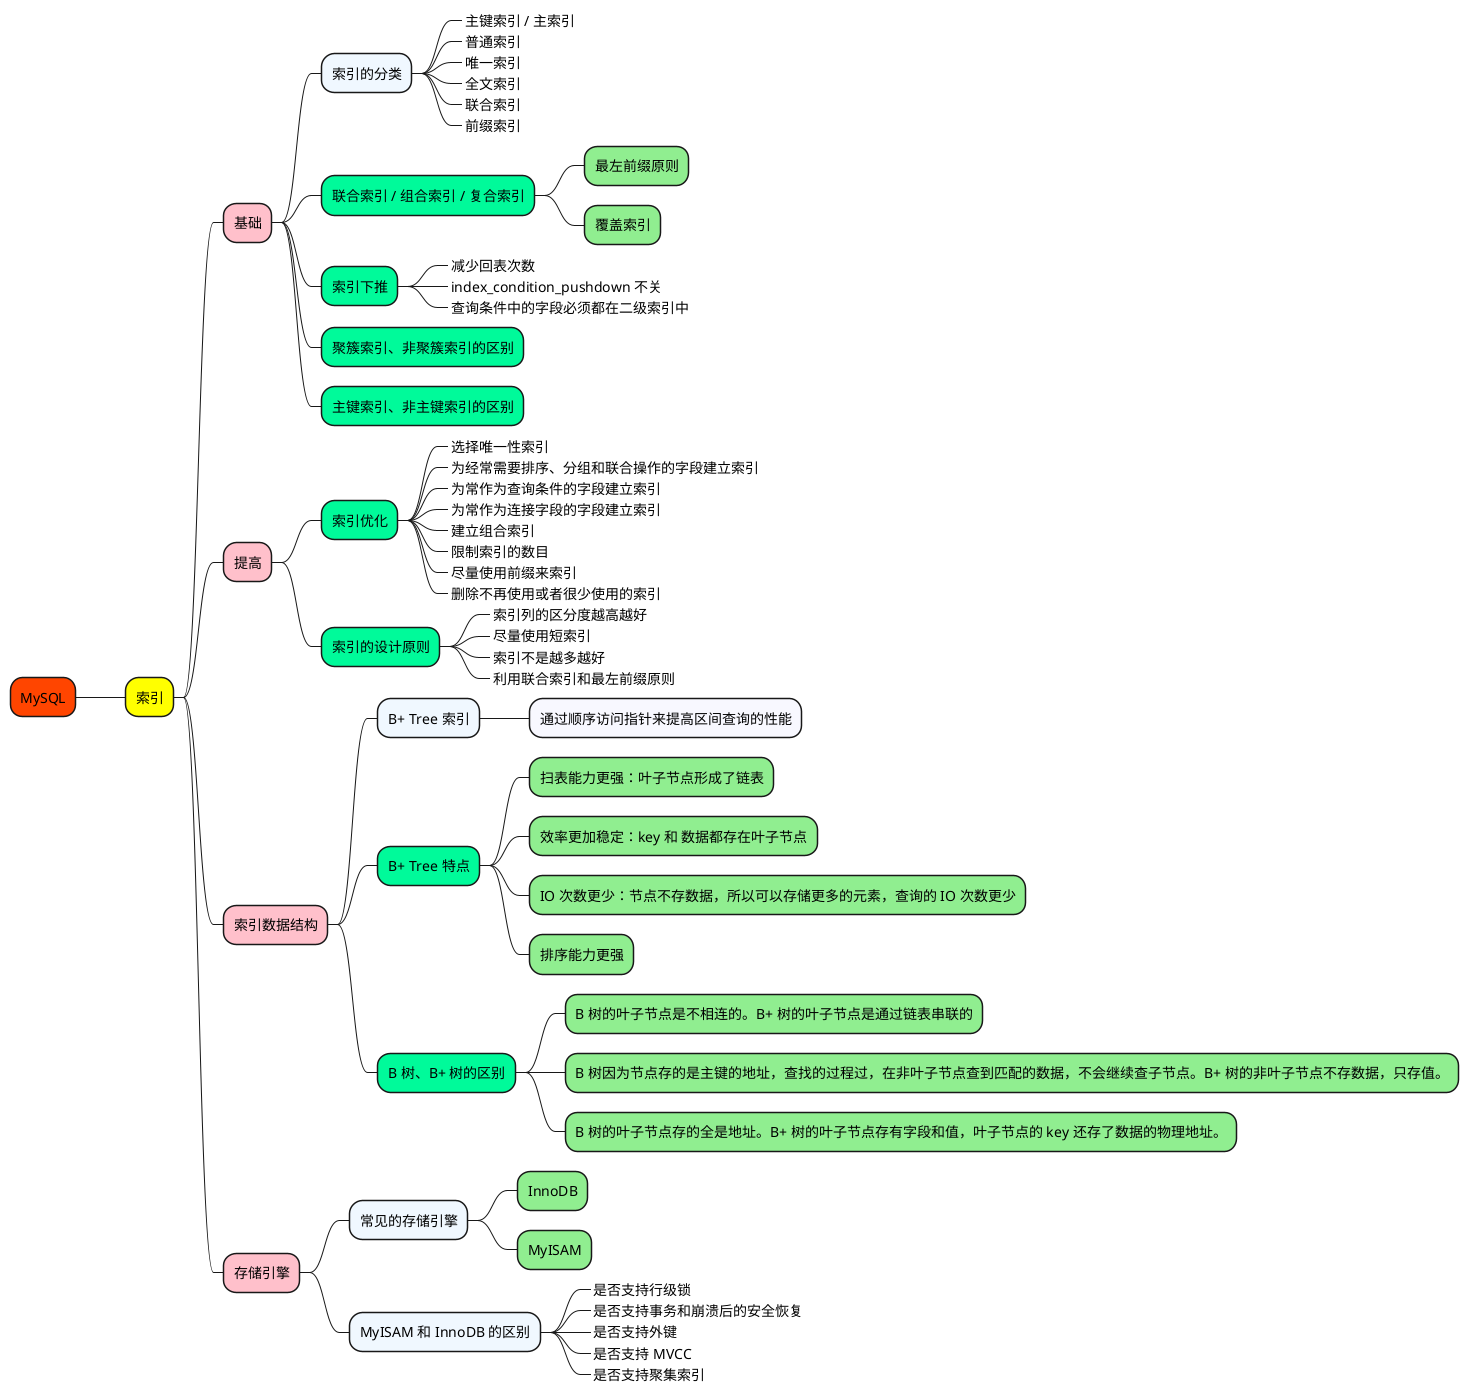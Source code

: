 @startmindmap

+[#OrangeRed] MySQL

++[#yellow] 索引

+++[#Pink] 基础

++++[#AliceBlue] 索引的分类
+++++[#GhostWhite]_ 主键索引 / 主索引
+++++[#GhostWhite]_ 普通索引
+++++[#GhostWhite]_ 唯一索引
+++++[#GhostWhite]_ 全文索引
+++++[#GhostWhite]_ 联合索引
+++++[#GhostWhite]_ 前缀索引

++++[#MediumSpringGreen] 联合索引 / 组合索引 / 复合索引
+++++[#LightGreen] 最左前缀原则
+++++[#LightGreen] 覆盖索引

++++[#MediumSpringGreen] 索引下推
+++++[#LightGreen]_ 减少回表次数
+++++[#LightGreen]_ index_condition_pushdown 不关
+++++[#LightGreen]_ 查询条件中的字段必须都在二级索引中

++++[#MediumSpringGreen] 聚簇索引、非聚簇索引的区别

++++[#MediumSpringGreen] 主键索引、非主键索引的区别


+++[#Pink] 提高

++++[#MediumSpringGreen] 索引优化
+++++[#LightGreen]_ 选择唯一性索引
+++++[#LightGreen]_ 为经常需要排序、分组和联合操作的字段建立索引
+++++[#LightGreen]_ 为常作为查询条件的字段建立索引
+++++[#LightGreen]_ 为常作为连接字段的字段建立索引
+++++[#LightGreen]_ 建立组合索引
+++++[#LightGreen]_ 限制索引的数目
+++++[#LightGreen]_ 尽量使用前缀来索引
+++++[#LightGreen]_ 删除不再使用或者很少使用的索引

++++[#MediumSpringGreen] 索引的设计原则
+++++[#LightGreen]_ 索引列的区分度越高越好
+++++[#LightGreen]_ 尽量使用短索引
+++++[#LightGreen]_ 索引不是越多越好
+++++[#LightGreen]_ 利用联合索引和最左前缀原则


+++[#Pink] 索引数据结构

++++[#AliceBlue] B+ Tree 索引
+++++[#GhostWhite] 通过顺序访问指针来提高区间查询的性能

++++[#MediumSpringGreen] B+ Tree 特点
+++++[#LightGreen] 扫表能力更强：叶子节点形成了链表
+++++[#LightGreen] 效率更加稳定：key 和 数据都存在叶子节点
+++++[#LightGreen] IO 次数更少：节点不存数据，所以可以存储更多的元素，查询的 IO 次数更少
+++++[#LightGreen] 排序能力更强

++++[#MediumSpringGreen] B 树、B+ 树的区别
+++++[#LightGreen] B 树的叶子节点是不相连的。B+ 树的叶子节点是通过链表串联的
+++++[#LightGreen] B 树因为节点存的是主键的地址，查找的过程过，在非叶子节点查到匹配的数据，不会继续查子节点。B+ 树的非叶子节点不存数据，只存值。
+++++[#LightGreen] B 树的叶子节点存的全是地址。B+ 树的叶子节点存有字段和值，叶子节点的 key 还存了数据的物理地址。


+++[#Pink] 存储引擎

++++[#AliceBlue] 常见的存储引擎
+++++[#LightGreen] InnoDB
+++++[#LightGreen] MyISAM

++++[#AliceBlue] MyISAM 和 InnoDB 的区别
+++++[#GhostWhite]_ 是否支持行级锁
+++++[#GhostWhite]_ 是否支持事务和崩溃后的安全恢复
+++++[#GhostWhite]_ 是否支持外键
+++++[#GhostWhite]_ 是否支持 MVCC
+++++[#GhostWhite]_ 是否支持聚集索引


@endmindmap